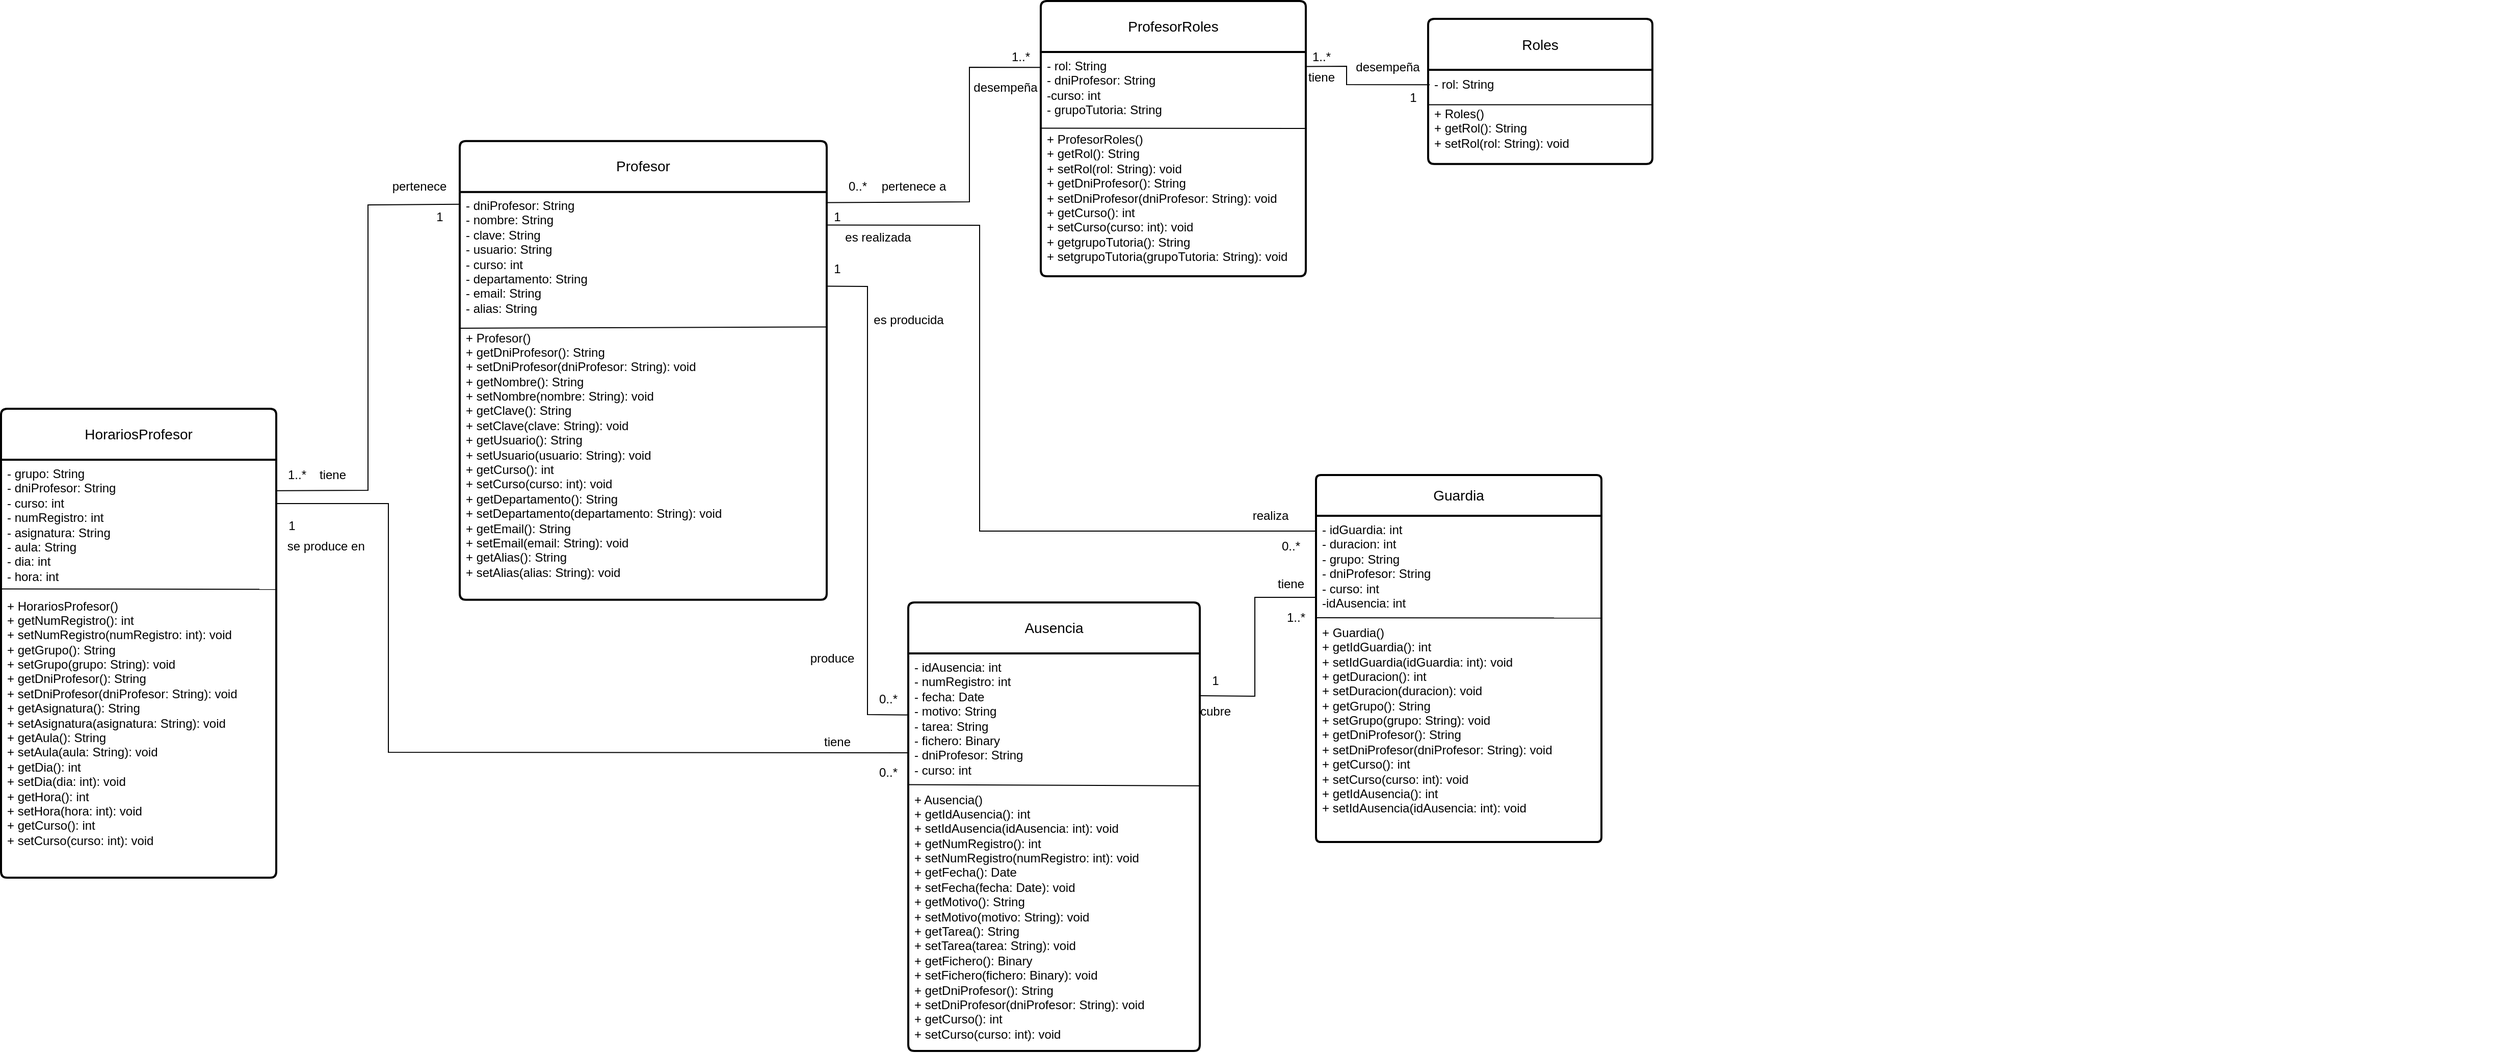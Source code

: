 <mxfile version="26.2.6">
  <diagram id="C5RBs43oDa-KdzZeNtuy" name="Page-1">
    <mxGraphModel dx="2780" dy="559" grid="1" gridSize="10" guides="1" tooltips="1" connect="1" arrows="1" fold="1" page="1" pageScale="1" pageWidth="1654" pageHeight="1169" math="0" shadow="0">
      <root>
        <mxCell id="WIyWlLk6GJQsqaUBKTNV-0" />
        <mxCell id="WIyWlLk6GJQsqaUBKTNV-1" parent="WIyWlLk6GJQsqaUBKTNV-0" />
        <mxCell id="stSZ7Yoxw5mzJzObK7xE-6" value="" style="resizable=0;align=left;verticalAlign=bottom;labelBackgroundColor=none;fontSize=12;direction=west;" connectable="0" vertex="1" parent="WIyWlLk6GJQsqaUBKTNV-1">
          <mxGeometry x="-230" y="149.997" as="geometry" />
        </mxCell>
        <mxCell id="stSZ7Yoxw5mzJzObK7xE-8" value="Profesor" style="swimlane;childLayout=stackLayout;horizontal=1;startSize=50;horizontalStack=0;rounded=1;fontSize=14;fontStyle=0;strokeWidth=2;resizeParent=0;resizeLast=1;shadow=0;dashed=0;align=center;arcSize=4;whiteSpace=wrap;html=1;" vertex="1" parent="WIyWlLk6GJQsqaUBKTNV-1">
          <mxGeometry x="-1190" y="257.35" width="360" height="450" as="geometry" />
        </mxCell>
        <mxCell id="stSZ7Yoxw5mzJzObK7xE-34" value="" style="endArrow=none;html=1;rounded=0;entryX=0.998;entryY=0.331;entryDx=0;entryDy=0;entryPerimeter=0;exitX=-0.001;exitY=0.334;exitDx=0;exitDy=0;exitPerimeter=0;" edge="1" parent="stSZ7Yoxw5mzJzObK7xE-8" source="stSZ7Yoxw5mzJzObK7xE-9" target="stSZ7Yoxw5mzJzObK7xE-9">
          <mxGeometry width="50" height="50" relative="1" as="geometry">
            <mxPoint x="3.186e-14" y="180.0" as="sourcePoint" />
            <mxPoint x="220.0" y="180.7" as="targetPoint" />
          </mxGeometry>
        </mxCell>
        <mxCell id="stSZ7Yoxw5mzJzObK7xE-9" value="- dniProfesor: String&lt;br&gt;- nombre: String&lt;br&gt;- clave: String&lt;div&gt;- usuario: String&lt;/div&gt;&lt;div&gt;- curso:&amp;nbsp;&lt;span style=&quot;background-color: transparent; color: light-dark(rgb(0, 0, 0), rgb(255, 255, 255));&quot;&gt;int&lt;/span&gt;&lt;/div&gt;&lt;div&gt;- departamento: String&lt;/div&gt;&lt;div&gt;- email: String&lt;/div&gt;&lt;div&gt;- alias: String&lt;/div&gt;&lt;div&gt;&lt;br&gt;&lt;/div&gt;&lt;div&gt;+ Profesor()&lt;/div&gt;&lt;div&gt;+ getDniProfesor(): String&lt;/div&gt;&lt;div&gt;+ setDniProfesor(dniProfesor: String): void&lt;br&gt;+ getNombre(): String&lt;/div&gt;&lt;div&gt;+ setNombre(nombre: String): void&lt;/div&gt;&lt;div&gt;+ getClave(): String&lt;/div&gt;&lt;div&gt;+ setClave(clave: String): void&lt;br&gt;&lt;div&gt;+ getUsuario(): String&lt;/div&gt;&lt;div&gt;+ setUsuario(usuario: String): void&lt;/div&gt;&lt;div&gt;+ getCurso():&amp;nbsp;&lt;span style=&quot;background-color: transparent; color: light-dark(rgb(0, 0, 0), rgb(255, 255, 255));&quot;&gt;int&lt;/span&gt;&lt;/div&gt;&lt;div&gt;+ setCurso(curso: int): void&lt;/div&gt;&lt;div&gt;+ getDepartamento(): String&lt;/div&gt;&lt;div&gt;+ setDepartamento(departamento: String): void&lt;/div&gt;&lt;div&gt;+ getEmail(): String&lt;/div&gt;&lt;div&gt;+ setEmail(email: String): void&lt;/div&gt;&lt;div&gt;+ getAlias(): String&lt;/div&gt;&lt;div&gt;&lt;span style=&quot;background-color: transparent; color: light-dark(rgb(0, 0, 0), rgb(255, 255, 255));&quot;&gt;+ setAlias(alias: String): void&lt;/span&gt;&lt;/div&gt;&lt;/div&gt;&lt;div&gt;&lt;br&gt;&lt;br&gt;&lt;/div&gt;" style="align=left;strokeColor=none;fillColor=none;spacingLeft=4;spacingRight=4;fontSize=12;verticalAlign=top;resizable=0;rotatable=0;part=1;html=1;whiteSpace=wrap;" vertex="1" parent="stSZ7Yoxw5mzJzObK7xE-8">
          <mxGeometry y="50" width="360" height="400" as="geometry" />
        </mxCell>
        <mxCell id="stSZ7Yoxw5mzJzObK7xE-13" value="" style="resizable=0;align=left;verticalAlign=bottom;labelBackgroundColor=none;fontSize=12;direction=west;" connectable="0" vertex="1" parent="WIyWlLk6GJQsqaUBKTNV-1">
          <mxGeometry x="40" y="149.997" as="geometry" />
        </mxCell>
        <mxCell id="stSZ7Yoxw5mzJzObK7xE-14" value="ProfesorRoles" style="swimlane;childLayout=stackLayout;horizontal=1;startSize=50;horizontalStack=0;rounded=1;fontSize=14;fontStyle=0;strokeWidth=2;resizeParent=0;resizeLast=1;shadow=0;dashed=0;align=center;arcSize=4;whiteSpace=wrap;html=1;" vertex="1" parent="WIyWlLk6GJQsqaUBKTNV-1">
          <mxGeometry x="-620" y="120" width="260" height="270" as="geometry" />
        </mxCell>
        <mxCell id="stSZ7Yoxw5mzJzObK7xE-15" value="- rol: String&lt;br&gt;- dniProfesor: String&lt;div&gt;-curso: int&lt;br&gt;&lt;div&gt;- grupoTutoria: String&lt;/div&gt;&lt;div&gt;&lt;br&gt;&lt;/div&gt;&lt;div&gt;&lt;span style=&quot;background-color: transparent; color: light-dark(rgb(0, 0, 0), rgb(255, 255, 255));&quot;&gt;+ ProfesorRoles()&lt;/span&gt;&lt;/div&gt;&lt;div&gt;&lt;span style=&quot;background-color: transparent; color: light-dark(rgb(0, 0, 0), rgb(255, 255, 255));&quot;&gt;+ getRol(): String&lt;/span&gt;&lt;/div&gt;&lt;div&gt;+ setRol(rol: String): void&lt;span style=&quot;background-color: transparent; color: light-dark(rgb(0, 0, 0), rgb(255, 255, 255));&quot;&gt;&lt;/span&gt;&lt;/div&gt;&lt;div&gt;+ getDniProfesor(): String&lt;/div&gt;&lt;div&gt;+ setDniProfesor(dniProfesor: String): void&lt;/div&gt;&lt;div&gt;&lt;div&gt;+ getCurso():&amp;nbsp;&lt;span style=&quot;background-color: transparent; color: light-dark(rgb(0, 0, 0), rgb(255, 255, 255));&quot;&gt;int&lt;/span&gt;&lt;/div&gt;&lt;div&gt;+ setCurso(curso: int): void&lt;/div&gt;&lt;div&gt;+ getgrupoTutoria(): String&lt;/div&gt;&lt;div&gt;+ setgrupoTutoria(grupoTutoria: String): void&lt;br&gt;&lt;div&gt;&lt;br&gt;&lt;/div&gt;&lt;/div&gt;&lt;div&gt;&lt;br&gt;&lt;/div&gt;&lt;/div&gt;&lt;/div&gt;" style="align=left;strokeColor=none;fillColor=none;spacingLeft=4;spacingRight=4;fontSize=12;verticalAlign=top;resizable=0;rotatable=0;part=1;html=1;whiteSpace=wrap;" vertex="1" parent="stSZ7Yoxw5mzJzObK7xE-14">
          <mxGeometry y="50" width="260" height="220" as="geometry" />
        </mxCell>
        <mxCell id="stSZ7Yoxw5mzJzObK7xE-38" value="" style="endArrow=none;html=1;rounded=0;exitX=-0.001;exitY=0.34;exitDx=0;exitDy=0;exitPerimeter=0;entryX=0.996;entryY=0.341;entryDx=0;entryDy=0;entryPerimeter=0;" edge="1" parent="stSZ7Yoxw5mzJzObK7xE-14" source="stSZ7Yoxw5mzJzObK7xE-15" target="stSZ7Yoxw5mzJzObK7xE-15">
          <mxGeometry width="50" height="50" relative="1" as="geometry">
            <mxPoint x="120" y="167.35" as="sourcePoint" />
            <mxPoint x="210" y="109.35" as="targetPoint" />
          </mxGeometry>
        </mxCell>
        <mxCell id="stSZ7Yoxw5mzJzObK7xE-16" value="" style="resizable=0;align=left;verticalAlign=bottom;labelBackgroundColor=none;fontSize=12;direction=west;" connectable="0" vertex="1" parent="WIyWlLk6GJQsqaUBKTNV-1">
          <mxGeometry x="810" y="762.647" as="geometry" />
        </mxCell>
        <mxCell id="stSZ7Yoxw5mzJzObK7xE-17" value="Roles" style="swimlane;childLayout=stackLayout;horizontal=1;startSize=50;horizontalStack=0;rounded=1;fontSize=14;fontStyle=0;strokeWidth=2;resizeParent=0;resizeLast=1;shadow=0;dashed=0;align=center;arcSize=4;whiteSpace=wrap;html=1;" vertex="1" parent="WIyWlLk6GJQsqaUBKTNV-1">
          <mxGeometry x="-240" y="137.5" width="220" height="142.35" as="geometry" />
        </mxCell>
        <mxCell id="stSZ7Yoxw5mzJzObK7xE-18" value="- rol: String&lt;div&gt;&lt;br&gt;&lt;/div&gt;&lt;div&gt;+ Roles()&lt;/div&gt;&lt;div&gt;+ getRol(): String&lt;/div&gt;&lt;div&gt;+ setRol(rol: String): void&lt;br&gt;&lt;br&gt;&lt;div&gt;&lt;br&gt;&lt;/div&gt;&lt;/div&gt;" style="align=left;strokeColor=none;fillColor=none;spacingLeft=4;spacingRight=4;fontSize=12;verticalAlign=top;resizable=0;rotatable=0;part=1;html=1;whiteSpace=wrap;" vertex="1" parent="stSZ7Yoxw5mzJzObK7xE-17">
          <mxGeometry y="50" width="220" height="92.35" as="geometry" />
        </mxCell>
        <mxCell id="stSZ7Yoxw5mzJzObK7xE-40" value="" style="endArrow=none;html=1;rounded=0;exitX=-0.001;exitY=0.371;exitDx=0;exitDy=0;exitPerimeter=0;entryX=1;entryY=0.371;entryDx=0;entryDy=0;entryPerimeter=0;" edge="1" parent="stSZ7Yoxw5mzJzObK7xE-17" source="stSZ7Yoxw5mzJzObK7xE-18" target="stSZ7Yoxw5mzJzObK7xE-18">
          <mxGeometry width="50" height="50" relative="1" as="geometry">
            <mxPoint x="20" y="112.35" as="sourcePoint" />
            <mxPoint x="70" y="62.35" as="targetPoint" />
          </mxGeometry>
        </mxCell>
        <mxCell id="stSZ7Yoxw5mzJzObK7xE-19" value="" style="resizable=0;align=left;verticalAlign=bottom;labelBackgroundColor=none;fontSize=12;direction=west;" connectable="0" vertex="1" parent="WIyWlLk6GJQsqaUBKTNV-1">
          <mxGeometry x="-230" y="377.347" as="geometry" />
        </mxCell>
        <mxCell id="stSZ7Yoxw5mzJzObK7xE-20" value="HorariosProfesor" style="swimlane;childLayout=stackLayout;horizontal=1;startSize=50;horizontalStack=0;rounded=1;fontSize=14;fontStyle=0;strokeWidth=2;resizeParent=0;resizeLast=1;shadow=0;dashed=0;align=center;arcSize=4;whiteSpace=wrap;html=1;" vertex="1" parent="WIyWlLk6GJQsqaUBKTNV-1">
          <mxGeometry x="-1640" y="520" width="270" height="460" as="geometry" />
        </mxCell>
        <mxCell id="stSZ7Yoxw5mzJzObK7xE-21" value="- grupo: String&lt;br&gt;- dniProfesor: String&lt;div&gt;- curso:&amp;nbsp;&lt;span style=&quot;color: light-dark(rgb(0, 0, 0), rgb(255, 255, 255)); background-color: transparent;&quot;&gt;int&lt;/span&gt;&lt;br&gt;&lt;div&gt;- numRegistro: int&lt;br&gt;&lt;div&gt;- asignatura: String&lt;/div&gt;&lt;div&gt;- aula: String&lt;/div&gt;&lt;div&gt;- dia:&amp;nbsp;&lt;span style=&quot;background-color: transparent; color: light-dark(rgb(0, 0, 0), rgb(255, 255, 255));&quot;&gt;int&lt;/span&gt;&lt;/div&gt;&lt;div&gt;- hora:&amp;nbsp;&lt;span style=&quot;background-color: transparent; color: light-dark(rgb(0, 0, 0), rgb(255, 255, 255));&quot;&gt;int&lt;/span&gt;&lt;/div&gt;&lt;div&gt;&lt;br&gt;&lt;/div&gt;&lt;div&gt;&lt;span style=&quot;background-color: transparent; color: light-dark(rgb(0, 0, 0), rgb(255, 255, 255));&quot;&gt;+ HorariosProfesor()&lt;/span&gt;&lt;/div&gt;&lt;div&gt;+ getNumRegistro(): int&lt;/div&gt;&lt;div&gt;+ setNumRegistro(numRegistro: int): void&lt;br&gt;+ getGrupo(): String&lt;/div&gt;&lt;div&gt;+ setGrupo(grupo: String): void&lt;br&gt;&lt;div&gt;+ getDniProfesor(): String&lt;/div&gt;&lt;div&gt;+ setDniProfesor(dniProfesor: String): void&lt;/div&gt;&lt;/div&gt;&lt;div&gt;&lt;div&gt;+ getAsignatura(): String&lt;/div&gt;&lt;div&gt;+ setAsignatura(asignatura: String): void&lt;/div&gt;&lt;div&gt;+ getAula(): String&lt;/div&gt;&lt;div&gt;+ setAula(aula: String): void&lt;/div&gt;&lt;div&gt;+ getDia():&amp;nbsp;&lt;span style=&quot;background-color: transparent; color: light-dark(rgb(0, 0, 0), rgb(255, 255, 255));&quot;&gt;int&lt;/span&gt;&lt;/div&gt;&lt;div&gt;+ setDia(dia: int):&amp;nbsp;&lt;span style=&quot;color: light-dark(rgb(0, 0, 0), rgb(255, 255, 255)); background-color: transparent;&quot;&gt;void&lt;/span&gt;&lt;span style=&quot;background-color: transparent; color: light-dark(rgb(0, 0, 0), rgb(255, 255, 255));&quot;&gt;&lt;/span&gt;&lt;/div&gt;&lt;div&gt;+ getHora():&amp;nbsp;&lt;span style=&quot;background-color: transparent; color: light-dark(rgb(0, 0, 0), rgb(255, 255, 255));&quot;&gt;int&lt;/span&gt;&lt;/div&gt;&lt;div&gt;+ setHora(hora: int):&amp;nbsp;&lt;span style=&quot;color: light-dark(rgb(0, 0, 0), rgb(255, 255, 255)); background-color: transparent;&quot;&gt;void&lt;/span&gt;&lt;span style=&quot;background-color: transparent; color: light-dark(rgb(0, 0, 0), rgb(255, 255, 255));&quot;&gt;&lt;/span&gt;&lt;/div&gt;&lt;div&gt;+ getCurso():&amp;nbsp;&lt;span style=&quot;background-color: transparent; color: light-dark(rgb(0, 0, 0), rgb(255, 255, 255));&quot;&gt;int&lt;/span&gt;&lt;/div&gt;&lt;/div&gt;&lt;div&gt;+ setCurso(curso: int):&amp;nbsp;&lt;span style=&quot;color: light-dark(rgb(0, 0, 0), rgb(255, 255, 255)); background-color: transparent;&quot;&gt;void&lt;/span&gt;&lt;span style=&quot;background-color: transparent; color: light-dark(rgb(0, 0, 0), rgb(255, 255, 255));&quot;&gt;&lt;/span&gt;&lt;/div&gt;&lt;/div&gt;&lt;/div&gt;" style="align=left;strokeColor=none;fillColor=none;spacingLeft=4;spacingRight=4;fontSize=12;verticalAlign=top;resizable=0;rotatable=0;part=1;html=1;whiteSpace=wrap;" vertex="1" parent="stSZ7Yoxw5mzJzObK7xE-20">
          <mxGeometry y="50" width="270" height="410" as="geometry" />
        </mxCell>
        <mxCell id="stSZ7Yoxw5mzJzObK7xE-42" value="" style="endArrow=none;html=1;rounded=0;entryX=1.002;entryY=0.31;entryDx=0;entryDy=0;entryPerimeter=0;exitX=0;exitY=0.309;exitDx=0;exitDy=0;exitPerimeter=0;" edge="1" parent="stSZ7Yoxw5mzJzObK7xE-20" source="stSZ7Yoxw5mzJzObK7xE-21" target="stSZ7Yoxw5mzJzObK7xE-21">
          <mxGeometry width="50" height="50" relative="1" as="geometry">
            <mxPoint x="40" y="220" as="sourcePoint" />
            <mxPoint x="90" y="170" as="targetPoint" />
          </mxGeometry>
        </mxCell>
        <mxCell id="stSZ7Yoxw5mzJzObK7xE-23" value="" style="resizable=0;align=left;verticalAlign=bottom;labelBackgroundColor=none;fontSize=12;direction=west;" connectable="0" vertex="1" parent="WIyWlLk6GJQsqaUBKTNV-1">
          <mxGeometry x="50" y="367.347" as="geometry" />
        </mxCell>
        <mxCell id="stSZ7Yoxw5mzJzObK7xE-24" value="Ausencia" style="swimlane;childLayout=stackLayout;horizontal=1;startSize=50;horizontalStack=0;rounded=1;fontSize=14;fontStyle=0;strokeWidth=2;resizeParent=0;resizeLast=1;shadow=0;dashed=0;align=center;arcSize=4;whiteSpace=wrap;html=1;" vertex="1" parent="WIyWlLk6GJQsqaUBKTNV-1">
          <mxGeometry x="-750" y="710" width="286" height="440" as="geometry" />
        </mxCell>
        <mxCell id="stSZ7Yoxw5mzJzObK7xE-25" value="- idAusencia: int&lt;br&gt;- numRegistro: int&lt;br&gt;- fecha: Date&lt;div&gt;- motivo: String&lt;/div&gt;&lt;div&gt;- tarea: String&lt;/div&gt;&lt;div&gt;- fichero: Binary&lt;/div&gt;&lt;div&gt;&lt;div&gt;- dniProfesor:&amp;nbsp;&lt;span style=&quot;background-color: transparent; color: light-dark(rgb(0, 0, 0), rgb(255, 255, 255));&quot;&gt;String&lt;/span&gt;&lt;/div&gt;&lt;div&gt;&lt;span style=&quot;background-color: transparent; color: light-dark(rgb(0, 0, 0), rgb(255, 255, 255));&quot;&gt;- curso: int&lt;/span&gt;&lt;/div&gt;&lt;/div&gt;&lt;div&gt;&lt;br&gt;&lt;/div&gt;&lt;div&gt;+ Ausencia()&lt;/div&gt;&lt;div&gt;+ getIdAusencia(): int&lt;/div&gt;&lt;div&gt;+ setIdAusencia(idAusencia: int): void&lt;br&gt;+ getNumRegistro(): int&lt;/div&gt;&lt;div&gt;+ setNumRegistro(numRegistro: int): void&lt;br&gt;+ getFecha(): Date&lt;/div&gt;&lt;div&gt;+ setFecha(fecha: Date): void&lt;br&gt;&lt;div&gt;+ getMotivo(): String&lt;/div&gt;&lt;div&gt;+ setMotivo(motivo: String): void&lt;/div&gt;&lt;div&gt;+ getTarea(): String&lt;/div&gt;&lt;/div&gt;&lt;div&gt;+ setTarea(tarea: String): void&lt;/div&gt;&lt;div&gt;+ getFichero(): Binary&lt;/div&gt;&lt;div&gt;+ setFichero(fichero: Binary): void&lt;/div&gt;&lt;div&gt;&lt;div&gt;&lt;div&gt;+ getDniProfesor(): String&lt;/div&gt;&lt;div&gt;+ setDniProfesor(dniProfesor: String): void&lt;/div&gt;&lt;/div&gt;&lt;div&gt;&lt;div&gt;+ getCurso(): int&lt;/div&gt;&lt;div&gt;+ setCurso(curso: int): void&lt;/div&gt;&lt;/div&gt;&lt;/div&gt;" style="align=left;strokeColor=none;fillColor=none;spacingLeft=4;spacingRight=4;fontSize=12;verticalAlign=top;resizable=0;rotatable=0;part=1;html=1;whiteSpace=wrap;" vertex="1" parent="stSZ7Yoxw5mzJzObK7xE-24">
          <mxGeometry y="50" width="286" height="390" as="geometry" />
        </mxCell>
        <mxCell id="stSZ7Yoxw5mzJzObK7xE-41" value="" style="endArrow=none;html=1;rounded=0;entryX=0.998;entryY=0.333;entryDx=0;entryDy=0;entryPerimeter=0;exitX=0;exitY=0.33;exitDx=0;exitDy=0;exitPerimeter=0;" edge="1" parent="stSZ7Yoxw5mzJzObK7xE-24" source="stSZ7Yoxw5mzJzObK7xE-25" target="stSZ7Yoxw5mzJzObK7xE-25">
          <mxGeometry width="50" height="50" relative="1" as="geometry">
            <mxPoint x="-10" y="170" as="sourcePoint" />
            <mxPoint x="170" y="160" as="targetPoint" />
          </mxGeometry>
        </mxCell>
        <mxCell id="stSZ7Yoxw5mzJzObK7xE-26" value="Guardia" style="swimlane;childLayout=stackLayout;horizontal=1;startSize=40;horizontalStack=0;rounded=1;fontSize=14;fontStyle=0;strokeWidth=2;resizeParent=0;resizeLast=1;shadow=0;dashed=0;align=center;arcSize=4;whiteSpace=wrap;html=1;" vertex="1" parent="WIyWlLk6GJQsqaUBKTNV-1">
          <mxGeometry x="-350" y="585" width="280" height="360" as="geometry" />
        </mxCell>
        <mxCell id="stSZ7Yoxw5mzJzObK7xE-46" value="" style="endArrow=none;html=1;rounded=0;entryX=0.997;entryY=0.301;entryDx=0;entryDy=0;entryPerimeter=0;exitX=-0.001;exitY=0.3;exitDx=0;exitDy=0;exitPerimeter=0;" edge="1" parent="stSZ7Yoxw5mzJzObK7xE-26">
          <mxGeometry width="50" height="50" relative="1" as="geometry">
            <mxPoint x="0.56" y="140" as="sourcePoint" />
            <mxPoint x="280.0" y="140.245" as="targetPoint" />
          </mxGeometry>
        </mxCell>
        <mxCell id="stSZ7Yoxw5mzJzObK7xE-27" value="- idGuardia: int&lt;br&gt;- duracion: int&lt;div&gt;- grupo: String&lt;/div&gt;&lt;div&gt;- dniProfesor:&amp;nbsp;&lt;span style=&quot;background-color: transparent; color: light-dark(rgb(0, 0, 0), rgb(255, 255, 255));&quot;&gt;String&lt;/span&gt;&lt;/div&gt;&lt;div&gt;&lt;span style=&quot;background-color: transparent; color: light-dark(rgb(0, 0, 0), rgb(255, 255, 255));&quot;&gt;- curso:&amp;nbsp;&lt;/span&gt;&lt;span style=&quot;background-color: transparent; color: light-dark(rgb(0, 0, 0), rgb(255, 255, 255));&quot;&gt;int&lt;/span&gt;&lt;/div&gt;&lt;div&gt;&lt;span style=&quot;background-color: transparent; color: light-dark(rgb(0, 0, 0), rgb(255, 255, 255));&quot;&gt;-idAusencia:&amp;nbsp;&lt;/span&gt;&lt;span style=&quot;background-color: transparent; color: light-dark(rgb(0, 0, 0), rgb(255, 255, 255));&quot;&gt;int&lt;/span&gt;&lt;/div&gt;&lt;div&gt;&lt;span style=&quot;background-color: transparent; color: light-dark(rgb(0, 0, 0), rgb(255, 255, 255));&quot;&gt;&lt;br&gt;&lt;/span&gt;&lt;/div&gt;&lt;div&gt;&lt;span style=&quot;background-color: transparent; color: light-dark(rgb(0, 0, 0), rgb(255, 255, 255));&quot;&gt;+ Guardia()&lt;/span&gt;&lt;/div&gt;&lt;div&gt;+ getIdGuardia():&amp;nbsp;&lt;span style=&quot;background-color: transparent; color: light-dark(rgb(0, 0, 0), rgb(255, 255, 255));&quot;&gt;int&lt;/span&gt;&lt;/div&gt;&lt;div&gt;+ setIdGuardia(idGuardia: int): void&lt;br&gt;&lt;/div&gt;&lt;div&gt;+ getDuracion():&amp;nbsp;&lt;span style=&quot;background-color: transparent; color: light-dark(rgb(0, 0, 0), rgb(255, 255, 255));&quot;&gt;int&lt;/span&gt;&lt;/div&gt;&lt;div&gt;+ setDuracion(duracion): void&lt;/div&gt;&lt;div&gt;+ getGrupo(): String&lt;/div&gt;&lt;div&gt;+ setGrupo(grupo: String): void&lt;/div&gt;&lt;div&gt;&lt;div&gt;+ getDniProfesor(): String&lt;/div&gt;&lt;div&gt;+ setDniProfesor(dniProfesor: String): void&lt;/div&gt;&lt;/div&gt;&lt;div&gt;&lt;div&gt;+ getCurso():&amp;nbsp;&lt;span style=&quot;background-color: transparent; color: light-dark(rgb(0, 0, 0), rgb(255, 255, 255));&quot;&gt;int&lt;/span&gt;&lt;/div&gt;&lt;div&gt;+ setCurso(curso: int): void&lt;/div&gt;&lt;/div&gt;&lt;div&gt;&lt;div&gt;+ getIdAusencia():&amp;nbsp;&lt;span style=&quot;background-color: transparent; color: light-dark(rgb(0, 0, 0), rgb(255, 255, 255));&quot;&gt;int&lt;/span&gt;&lt;/div&gt;&lt;div&gt;+ setIdAusencia(idAusencia: int): void&lt;/div&gt;&lt;/div&gt;&lt;div&gt;&lt;br&gt;&lt;/div&gt;" style="align=left;strokeColor=none;fillColor=none;spacingLeft=4;spacingRight=4;fontSize=12;verticalAlign=top;resizable=0;rotatable=0;part=1;html=1;whiteSpace=wrap;" vertex="1" parent="stSZ7Yoxw5mzJzObK7xE-26">
          <mxGeometry y="40" width="280" height="320" as="geometry" />
        </mxCell>
        <mxCell id="stSZ7Yoxw5mzJzObK7xE-37" value="" style="endArrow=none;html=1;rounded=0;exitX=1.001;exitY=0.026;exitDx=0;exitDy=0;exitPerimeter=0;entryX=0.99;entryY=0.839;entryDx=0;entryDy=0;entryPerimeter=0;" edge="1" parent="WIyWlLk6GJQsqaUBKTNV-1" source="stSZ7Yoxw5mzJzObK7xE-9" target="stSZ7Yoxw5mzJzObK7xE-52">
          <mxGeometry width="50" height="50" relative="1" as="geometry">
            <mxPoint x="-680" y="167.35" as="sourcePoint" />
            <mxPoint x="-615.75" y="185.23" as="targetPoint" />
            <Array as="points">
              <mxPoint x="-690" y="317" />
              <mxPoint x="-690" y="185" />
            </Array>
          </mxGeometry>
        </mxCell>
        <mxCell id="stSZ7Yoxw5mzJzObK7xE-44" value="" style="endArrow=none;html=1;rounded=0;exitX=1;exitY=0.065;exitDx=0;exitDy=0;exitPerimeter=0;entryX=0.007;entryY=0.158;entryDx=0;entryDy=0;entryPerimeter=0;" edge="1" parent="WIyWlLk6GJQsqaUBKTNV-1" source="stSZ7Yoxw5mzJzObK7xE-15" target="stSZ7Yoxw5mzJzObK7xE-18">
          <mxGeometry width="50" height="50" relative="1" as="geometry">
            <mxPoint x="-110" y="217.35" as="sourcePoint" />
            <mxPoint x="-60" y="167.35" as="targetPoint" />
            <Array as="points">
              <mxPoint x="-320" y="184" />
              <mxPoint x="-320" y="202" />
            </Array>
          </mxGeometry>
        </mxCell>
        <mxCell id="stSZ7Yoxw5mzJzObK7xE-52" value="1..*" style="text;html=1;align=center;verticalAlign=middle;resizable=0;points=[];autosize=1;strokeColor=none;fillColor=none;" vertex="1" parent="WIyWlLk6GJQsqaUBKTNV-1">
          <mxGeometry x="-660" y="160.0" width="40" height="30" as="geometry" />
        </mxCell>
        <mxCell id="stSZ7Yoxw5mzJzObK7xE-53" value="0..*" style="text;html=1;align=center;verticalAlign=middle;resizable=0;points=[];autosize=1;strokeColor=none;fillColor=none;" vertex="1" parent="WIyWlLk6GJQsqaUBKTNV-1">
          <mxGeometry x="-820" y="287.35" width="40" height="30" as="geometry" />
        </mxCell>
        <mxCell id="stSZ7Yoxw5mzJzObK7xE-57" value="pertenece a" style="text;html=1;align=center;verticalAlign=middle;resizable=0;points=[];autosize=1;strokeColor=none;fillColor=none;" vertex="1" parent="WIyWlLk6GJQsqaUBKTNV-1">
          <mxGeometry x="-790" y="287.35" width="90" height="30" as="geometry" />
        </mxCell>
        <mxCell id="stSZ7Yoxw5mzJzObK7xE-58" value="0..*" style="text;html=1;align=center;verticalAlign=middle;resizable=0;points=[];autosize=1;strokeColor=none;fillColor=none;" vertex="1" parent="WIyWlLk6GJQsqaUBKTNV-1">
          <mxGeometry x="-790" y="862" width="40" height="30" as="geometry" />
        </mxCell>
        <mxCell id="stSZ7Yoxw5mzJzObK7xE-59" value="tiene" style="text;html=1;align=center;verticalAlign=middle;resizable=0;points=[];autosize=1;strokeColor=none;fillColor=none;" vertex="1" parent="WIyWlLk6GJQsqaUBKTNV-1">
          <mxGeometry x="-845" y="832" width="50" height="30" as="geometry" />
        </mxCell>
        <mxCell id="stSZ7Yoxw5mzJzObK7xE-60" value="1" style="text;html=1;align=center;verticalAlign=middle;resizable=0;points=[];autosize=1;strokeColor=none;fillColor=none;" vertex="1" parent="WIyWlLk6GJQsqaUBKTNV-1">
          <mxGeometry x="-1370" y="620" width="30" height="30" as="geometry" />
        </mxCell>
        <mxCell id="stSZ7Yoxw5mzJzObK7xE-62" value="1" style="text;html=1;align=center;verticalAlign=middle;resizable=0;points=[];autosize=1;strokeColor=none;fillColor=none;" vertex="1" parent="WIyWlLk6GJQsqaUBKTNV-1">
          <mxGeometry x="-1225" y="317.35" width="30" height="30" as="geometry" />
        </mxCell>
        <mxCell id="stSZ7Yoxw5mzJzObK7xE-65" value="pertenece" style="text;html=1;align=center;verticalAlign=middle;resizable=0;points=[];autosize=1;strokeColor=none;fillColor=none;" vertex="1" parent="WIyWlLk6GJQsqaUBKTNV-1">
          <mxGeometry x="-1270" y="287.35" width="80" height="30" as="geometry" />
        </mxCell>
        <mxCell id="stSZ7Yoxw5mzJzObK7xE-66" value="" style="endArrow=none;html=1;rounded=0;exitX=1.001;exitY=0.105;exitDx=0;exitDy=0;exitPerimeter=0;entryX=0;entryY=0.25;entryDx=0;entryDy=0;" edge="1" parent="WIyWlLk6GJQsqaUBKTNV-1" source="stSZ7Yoxw5mzJzObK7xE-21" target="stSZ7Yoxw5mzJzObK7xE-25">
          <mxGeometry width="50" height="50" relative="1" as="geometry">
            <mxPoint x="-1350" y="600" as="sourcePoint" />
            <mxPoint x="-1250" y="740" as="targetPoint" />
            <Array as="points">
              <mxPoint x="-1260" y="613" />
              <mxPoint x="-1260" y="857" />
            </Array>
          </mxGeometry>
        </mxCell>
        <mxCell id="stSZ7Yoxw5mzJzObK7xE-67" value="" style="endArrow=none;html=1;rounded=0;exitX=0.999;exitY=0.074;exitDx=0;exitDy=0;exitPerimeter=0;entryX=0;entryY=0.03;entryDx=0;entryDy=0;entryPerimeter=0;" edge="1" parent="WIyWlLk6GJQsqaUBKTNV-1" source="stSZ7Yoxw5mzJzObK7xE-21" target="stSZ7Yoxw5mzJzObK7xE-9">
          <mxGeometry width="50" height="50" relative="1" as="geometry">
            <mxPoint x="-1370" y="600" as="sourcePoint" />
            <mxPoint x="-1120" y="590" as="targetPoint" />
            <Array as="points">
              <mxPoint x="-1280" y="600" />
              <mxPoint x="-1280" y="320" />
            </Array>
          </mxGeometry>
        </mxCell>
        <mxCell id="stSZ7Yoxw5mzJzObK7xE-68" value="1..*" style="text;html=1;align=center;verticalAlign=middle;resizable=0;points=[];autosize=1;strokeColor=none;fillColor=none;" vertex="1" parent="WIyWlLk6GJQsqaUBKTNV-1">
          <mxGeometry x="-1370" y="570" width="40" height="30" as="geometry" />
        </mxCell>
        <mxCell id="stSZ7Yoxw5mzJzObK7xE-74" value="" style="endArrow=none;html=1;rounded=0;entryX=1;entryY=0.081;entryDx=0;entryDy=0;entryPerimeter=0;" edge="1" parent="WIyWlLk6GJQsqaUBKTNV-1" target="stSZ7Yoxw5mzJzObK7xE-9">
          <mxGeometry width="50" height="50" relative="1" as="geometry">
            <mxPoint x="-350" y="640" as="sourcePoint" />
            <mxPoint x="-830" y="340" as="targetPoint" />
            <Array as="points">
              <mxPoint x="-350" y="640" />
              <mxPoint x="-680" y="640" />
              <mxPoint x="-680" y="340" />
            </Array>
          </mxGeometry>
        </mxCell>
        <mxCell id="stSZ7Yoxw5mzJzObK7xE-78" value="0..*" style="text;html=1;align=center;verticalAlign=middle;resizable=0;points=[];autosize=1;strokeColor=none;fillColor=none;" vertex="1" parent="WIyWlLk6GJQsqaUBKTNV-1">
          <mxGeometry x="-395" y="640" width="40" height="30" as="geometry" />
        </mxCell>
        <mxCell id="stSZ7Yoxw5mzJzObK7xE-82" value="" style="endArrow=none;html=1;rounded=0;exitX=0.202;exitY=-0.017;exitDx=0;exitDy=0;exitPerimeter=0;entryX=0;entryY=0.25;entryDx=0;entryDy=0;" edge="1" parent="WIyWlLk6GJQsqaUBKTNV-1" source="stSZ7Yoxw5mzJzObK7xE-87" target="stSZ7Yoxw5mzJzObK7xE-27">
          <mxGeometry width="50" height="50" relative="1" as="geometry">
            <mxPoint x="-880" y="840" as="sourcePoint" />
            <mxPoint x="-700" y="880" as="targetPoint" />
            <Array as="points">
              <mxPoint x="-410" y="802" />
              <mxPoint x="-410" y="705" />
            </Array>
          </mxGeometry>
        </mxCell>
        <mxCell id="stSZ7Yoxw5mzJzObK7xE-83" value="1" style="text;html=1;align=center;verticalAlign=middle;resizable=0;points=[];autosize=1;strokeColor=none;fillColor=none;" vertex="1" parent="WIyWlLk6GJQsqaUBKTNV-1">
          <mxGeometry x="-464" y="772" width="30" height="30" as="geometry" />
        </mxCell>
        <mxCell id="stSZ7Yoxw5mzJzObK7xE-84" value="1..*" style="text;html=1;align=center;verticalAlign=middle;resizable=0;points=[];autosize=1;strokeColor=none;fillColor=none;" vertex="1" parent="WIyWlLk6GJQsqaUBKTNV-1">
          <mxGeometry x="-390" y="710" width="40" height="30" as="geometry" />
        </mxCell>
        <mxCell id="stSZ7Yoxw5mzJzObK7xE-85" value="1..*" style="text;html=1;align=center;verticalAlign=middle;resizable=0;points=[];autosize=1;strokeColor=none;fillColor=none;" vertex="1" parent="WIyWlLk6GJQsqaUBKTNV-1">
          <mxGeometry x="-365" y="160" width="40" height="30" as="geometry" />
        </mxCell>
        <mxCell id="stSZ7Yoxw5mzJzObK7xE-86" value="1" style="text;html=1;align=center;verticalAlign=middle;resizable=0;points=[];autosize=1;strokeColor=none;fillColor=none;" vertex="1" parent="WIyWlLk6GJQsqaUBKTNV-1">
          <mxGeometry x="-270" y="200" width="30" height="30" as="geometry" />
        </mxCell>
        <mxCell id="stSZ7Yoxw5mzJzObK7xE-87" value="cubre" style="text;html=1;align=center;verticalAlign=middle;resizable=0;points=[];autosize=1;strokeColor=none;fillColor=none;" vertex="1" parent="WIyWlLk6GJQsqaUBKTNV-1">
          <mxGeometry x="-474" y="802" width="50" height="30" as="geometry" />
        </mxCell>
        <mxCell id="stSZ7Yoxw5mzJzObK7xE-88" value="tiene" style="text;html=1;align=center;verticalAlign=middle;resizable=0;points=[];autosize=1;strokeColor=none;fillColor=none;" vertex="1" parent="WIyWlLk6GJQsqaUBKTNV-1">
          <mxGeometry x="-400" y="677.35" width="50" height="30" as="geometry" />
        </mxCell>
        <mxCell id="stSZ7Yoxw5mzJzObK7xE-89" value="realiza" style="text;html=1;align=center;verticalAlign=middle;resizable=0;points=[];autosize=1;strokeColor=none;fillColor=none;" vertex="1" parent="WIyWlLk6GJQsqaUBKTNV-1">
          <mxGeometry x="-425" y="610" width="60" height="30" as="geometry" />
        </mxCell>
        <mxCell id="stSZ7Yoxw5mzJzObK7xE-90" value="es realizada" style="text;html=1;align=center;verticalAlign=middle;resizable=0;points=[];autosize=1;strokeColor=none;fillColor=none;" vertex="1" parent="WIyWlLk6GJQsqaUBKTNV-1">
          <mxGeometry x="-825" y="337.35" width="90" height="30" as="geometry" />
        </mxCell>
        <mxCell id="stSZ7Yoxw5mzJzObK7xE-93" value="desempeña" style="text;html=1;align=center;verticalAlign=middle;resizable=0;points=[];autosize=1;strokeColor=none;fillColor=none;" vertex="1" parent="WIyWlLk6GJQsqaUBKTNV-1">
          <mxGeometry x="-325" y="170" width="90" height="30" as="geometry" />
        </mxCell>
        <mxCell id="stSZ7Yoxw5mzJzObK7xE-94" value="tiene" style="text;html=1;align=center;verticalAlign=middle;resizable=0;points=[];autosize=1;strokeColor=none;fillColor=none;" vertex="1" parent="WIyWlLk6GJQsqaUBKTNV-1">
          <mxGeometry x="-370" y="180" width="50" height="30" as="geometry" />
        </mxCell>
        <mxCell id="stSZ7Yoxw5mzJzObK7xE-95" value="se produce en&amp;nbsp;" style="text;html=1;align=center;verticalAlign=middle;resizable=0;points=[];autosize=1;strokeColor=none;fillColor=none;" vertex="1" parent="WIyWlLk6GJQsqaUBKTNV-1">
          <mxGeometry x="-1370" y="640" width="100" height="30" as="geometry" />
        </mxCell>
        <mxCell id="stSZ7Yoxw5mzJzObK7xE-96" value="tiene" style="text;html=1;align=center;verticalAlign=middle;resizable=0;points=[];autosize=1;strokeColor=none;fillColor=none;" vertex="1" parent="WIyWlLk6GJQsqaUBKTNV-1">
          <mxGeometry x="-1340" y="570" width="50" height="30" as="geometry" />
        </mxCell>
        <mxCell id="stSZ7Yoxw5mzJzObK7xE-97" value="desempeña" style="text;html=1;align=center;verticalAlign=middle;resizable=0;points=[];autosize=1;strokeColor=none;fillColor=none;" vertex="1" parent="WIyWlLk6GJQsqaUBKTNV-1">
          <mxGeometry x="-700" y="190" width="90" height="30" as="geometry" />
        </mxCell>
        <mxCell id="stSZ7Yoxw5mzJzObK7xE-98" value="1" style="text;html=1;align=center;verticalAlign=middle;resizable=0;points=[];autosize=1;strokeColor=none;fillColor=none;" vertex="1" parent="WIyWlLk6GJQsqaUBKTNV-1">
          <mxGeometry x="-835" y="317.35" width="30" height="30" as="geometry" />
        </mxCell>
        <mxCell id="stSZ7Yoxw5mzJzObK7xE-100" value="" style="endArrow=none;html=1;rounded=0;exitX=1;exitY=0.231;exitDx=0;exitDy=0;exitPerimeter=0;entryX=1.025;entryY=1.011;entryDx=0;entryDy=0;entryPerimeter=0;" edge="1" parent="WIyWlLk6GJQsqaUBKTNV-1" source="stSZ7Yoxw5mzJzObK7xE-9" target="stSZ7Yoxw5mzJzObK7xE-101">
          <mxGeometry width="50" height="50" relative="1" as="geometry">
            <mxPoint x="-830" y="400" as="sourcePoint" />
            <mxPoint x="-750" y="821" as="targetPoint" />
            <Array as="points">
              <mxPoint x="-790" y="400" />
              <mxPoint x="-790" y="820" />
            </Array>
          </mxGeometry>
        </mxCell>
        <mxCell id="stSZ7Yoxw5mzJzObK7xE-101" value="0..*" style="text;html=1;align=center;verticalAlign=middle;resizable=0;points=[];autosize=1;strokeColor=none;fillColor=none;" vertex="1" parent="WIyWlLk6GJQsqaUBKTNV-1">
          <mxGeometry x="-790" y="790" width="40" height="30" as="geometry" />
        </mxCell>
        <mxCell id="stSZ7Yoxw5mzJzObK7xE-102" value="produce" style="text;html=1;align=center;verticalAlign=middle;resizable=0;points=[];autosize=1;strokeColor=none;fillColor=none;" vertex="1" parent="WIyWlLk6GJQsqaUBKTNV-1">
          <mxGeometry x="-860" y="750" width="70" height="30" as="geometry" />
        </mxCell>
        <mxCell id="stSZ7Yoxw5mzJzObK7xE-103" value="1" style="text;html=1;align=center;verticalAlign=middle;resizable=0;points=[];autosize=1;strokeColor=none;fillColor=none;" vertex="1" parent="WIyWlLk6GJQsqaUBKTNV-1">
          <mxGeometry x="-835" y="368" width="30" height="30" as="geometry" />
        </mxCell>
        <mxCell id="stSZ7Yoxw5mzJzObK7xE-104" value="es producida" style="text;html=1;align=center;verticalAlign=middle;resizable=0;points=[];autosize=1;strokeColor=none;fillColor=none;" vertex="1" parent="WIyWlLk6GJQsqaUBKTNV-1">
          <mxGeometry x="-795" y="418" width="90" height="30" as="geometry" />
        </mxCell>
      </root>
    </mxGraphModel>
  </diagram>
</mxfile>
